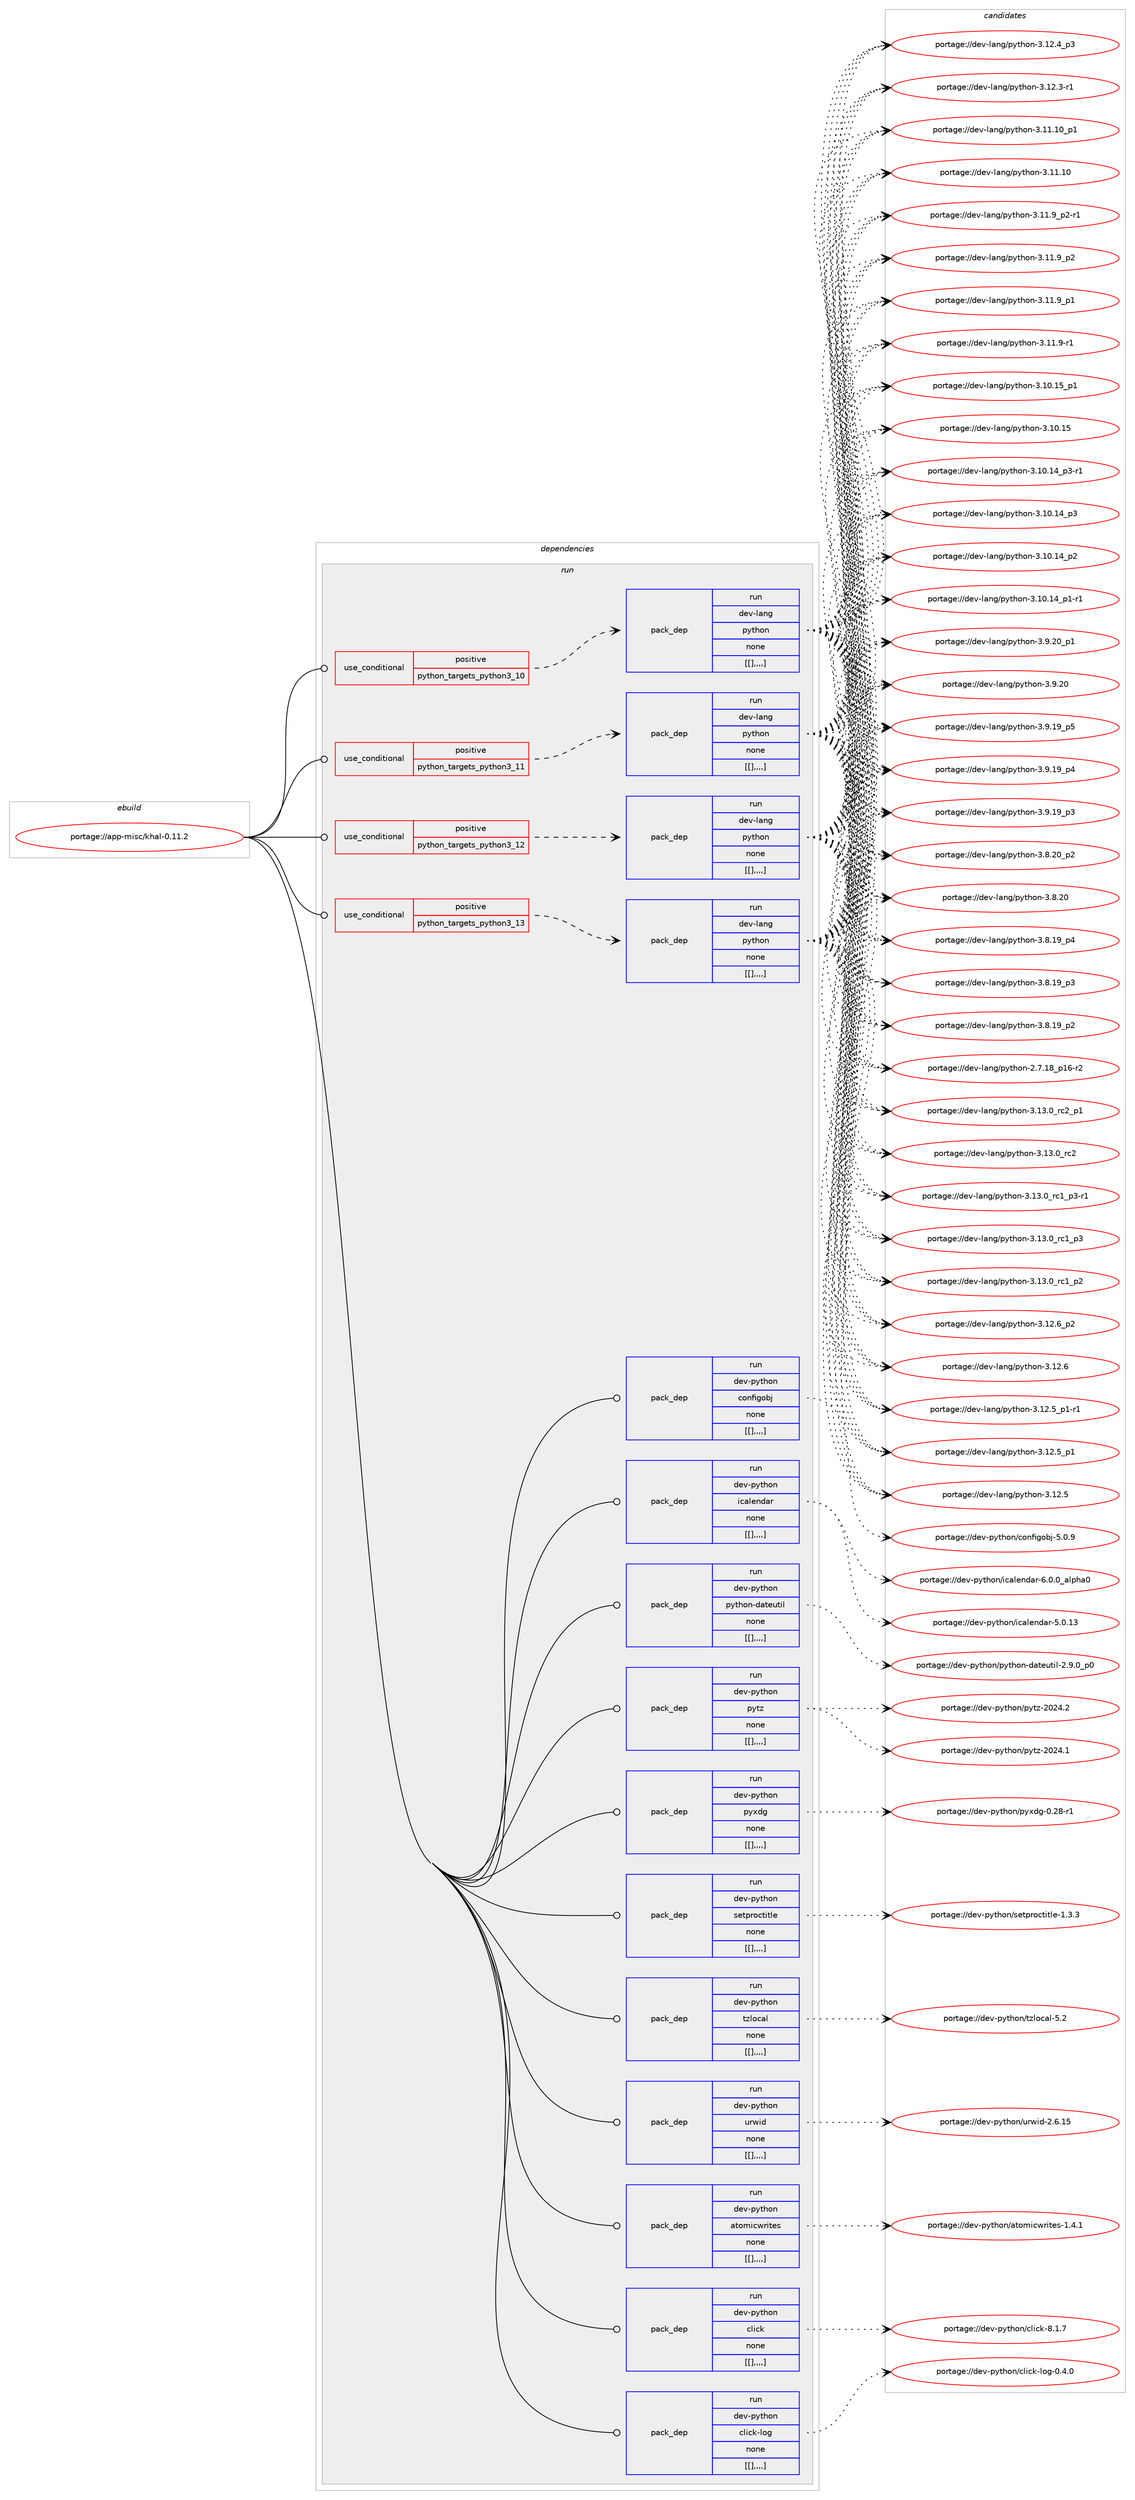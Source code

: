digraph prolog {

# *************
# Graph options
# *************

newrank=true;
concentrate=true;
compound=true;
graph [rankdir=LR,fontname=Helvetica,fontsize=10,ranksep=1.5];#, ranksep=2.5, nodesep=0.2];
edge  [arrowhead=vee];
node  [fontname=Helvetica,fontsize=10];

# **********
# The ebuild
# **********

subgraph cluster_leftcol {
color=gray;
label=<<i>ebuild</i>>;
id [label="portage://app-misc/khal-0.11.2", color=red, width=4, href="../app-misc/khal-0.11.2.svg"];
}

# ****************
# The dependencies
# ****************

subgraph cluster_midcol {
color=gray;
label=<<i>dependencies</i>>;
subgraph cluster_compile {
fillcolor="#eeeeee";
style=filled;
label=<<i>compile</i>>;
}
subgraph cluster_compileandrun {
fillcolor="#eeeeee";
style=filled;
label=<<i>compile and run</i>>;
}
subgraph cluster_run {
fillcolor="#eeeeee";
style=filled;
label=<<i>run</i>>;
subgraph cond12523 {
dependency42623 [label=<<TABLE BORDER="0" CELLBORDER="1" CELLSPACING="0" CELLPADDING="4"><TR><TD ROWSPAN="3" CELLPADDING="10">use_conditional</TD></TR><TR><TD>positive</TD></TR><TR><TD>python_targets_python3_10</TD></TR></TABLE>>, shape=none, color=red];
subgraph pack29705 {
dependency42624 [label=<<TABLE BORDER="0" CELLBORDER="1" CELLSPACING="0" CELLPADDING="4" WIDTH="220"><TR><TD ROWSPAN="6" CELLPADDING="30">pack_dep</TD></TR><TR><TD WIDTH="110">run</TD></TR><TR><TD>dev-lang</TD></TR><TR><TD>python</TD></TR><TR><TD>none</TD></TR><TR><TD>[[],,,,]</TD></TR></TABLE>>, shape=none, color=blue];
}
dependency42623:e -> dependency42624:w [weight=20,style="dashed",arrowhead="vee"];
}
id:e -> dependency42623:w [weight=20,style="solid",arrowhead="odot"];
subgraph cond12524 {
dependency42625 [label=<<TABLE BORDER="0" CELLBORDER="1" CELLSPACING="0" CELLPADDING="4"><TR><TD ROWSPAN="3" CELLPADDING="10">use_conditional</TD></TR><TR><TD>positive</TD></TR><TR><TD>python_targets_python3_11</TD></TR></TABLE>>, shape=none, color=red];
subgraph pack29706 {
dependency42626 [label=<<TABLE BORDER="0" CELLBORDER="1" CELLSPACING="0" CELLPADDING="4" WIDTH="220"><TR><TD ROWSPAN="6" CELLPADDING="30">pack_dep</TD></TR><TR><TD WIDTH="110">run</TD></TR><TR><TD>dev-lang</TD></TR><TR><TD>python</TD></TR><TR><TD>none</TD></TR><TR><TD>[[],,,,]</TD></TR></TABLE>>, shape=none, color=blue];
}
dependency42625:e -> dependency42626:w [weight=20,style="dashed",arrowhead="vee"];
}
id:e -> dependency42625:w [weight=20,style="solid",arrowhead="odot"];
subgraph cond12525 {
dependency42627 [label=<<TABLE BORDER="0" CELLBORDER="1" CELLSPACING="0" CELLPADDING="4"><TR><TD ROWSPAN="3" CELLPADDING="10">use_conditional</TD></TR><TR><TD>positive</TD></TR><TR><TD>python_targets_python3_12</TD></TR></TABLE>>, shape=none, color=red];
subgraph pack29707 {
dependency42628 [label=<<TABLE BORDER="0" CELLBORDER="1" CELLSPACING="0" CELLPADDING="4" WIDTH="220"><TR><TD ROWSPAN="6" CELLPADDING="30">pack_dep</TD></TR><TR><TD WIDTH="110">run</TD></TR><TR><TD>dev-lang</TD></TR><TR><TD>python</TD></TR><TR><TD>none</TD></TR><TR><TD>[[],,,,]</TD></TR></TABLE>>, shape=none, color=blue];
}
dependency42627:e -> dependency42628:w [weight=20,style="dashed",arrowhead="vee"];
}
id:e -> dependency42627:w [weight=20,style="solid",arrowhead="odot"];
subgraph cond12526 {
dependency42629 [label=<<TABLE BORDER="0" CELLBORDER="1" CELLSPACING="0" CELLPADDING="4"><TR><TD ROWSPAN="3" CELLPADDING="10">use_conditional</TD></TR><TR><TD>positive</TD></TR><TR><TD>python_targets_python3_13</TD></TR></TABLE>>, shape=none, color=red];
subgraph pack29708 {
dependency42630 [label=<<TABLE BORDER="0" CELLBORDER="1" CELLSPACING="0" CELLPADDING="4" WIDTH="220"><TR><TD ROWSPAN="6" CELLPADDING="30">pack_dep</TD></TR><TR><TD WIDTH="110">run</TD></TR><TR><TD>dev-lang</TD></TR><TR><TD>python</TD></TR><TR><TD>none</TD></TR><TR><TD>[[],,,,]</TD></TR></TABLE>>, shape=none, color=blue];
}
dependency42629:e -> dependency42630:w [weight=20,style="dashed",arrowhead="vee"];
}
id:e -> dependency42629:w [weight=20,style="solid",arrowhead="odot"];
subgraph pack29709 {
dependency42631 [label=<<TABLE BORDER="0" CELLBORDER="1" CELLSPACING="0" CELLPADDING="4" WIDTH="220"><TR><TD ROWSPAN="6" CELLPADDING="30">pack_dep</TD></TR><TR><TD WIDTH="110">run</TD></TR><TR><TD>dev-python</TD></TR><TR><TD>atomicwrites</TD></TR><TR><TD>none</TD></TR><TR><TD>[[],,,,]</TD></TR></TABLE>>, shape=none, color=blue];
}
id:e -> dependency42631:w [weight=20,style="solid",arrowhead="odot"];
subgraph pack29710 {
dependency42632 [label=<<TABLE BORDER="0" CELLBORDER="1" CELLSPACING="0" CELLPADDING="4" WIDTH="220"><TR><TD ROWSPAN="6" CELLPADDING="30">pack_dep</TD></TR><TR><TD WIDTH="110">run</TD></TR><TR><TD>dev-python</TD></TR><TR><TD>click</TD></TR><TR><TD>none</TD></TR><TR><TD>[[],,,,]</TD></TR></TABLE>>, shape=none, color=blue];
}
id:e -> dependency42632:w [weight=20,style="solid",arrowhead="odot"];
subgraph pack29711 {
dependency42633 [label=<<TABLE BORDER="0" CELLBORDER="1" CELLSPACING="0" CELLPADDING="4" WIDTH="220"><TR><TD ROWSPAN="6" CELLPADDING="30">pack_dep</TD></TR><TR><TD WIDTH="110">run</TD></TR><TR><TD>dev-python</TD></TR><TR><TD>click-log</TD></TR><TR><TD>none</TD></TR><TR><TD>[[],,,,]</TD></TR></TABLE>>, shape=none, color=blue];
}
id:e -> dependency42633:w [weight=20,style="solid",arrowhead="odot"];
subgraph pack29712 {
dependency42634 [label=<<TABLE BORDER="0" CELLBORDER="1" CELLSPACING="0" CELLPADDING="4" WIDTH="220"><TR><TD ROWSPAN="6" CELLPADDING="30">pack_dep</TD></TR><TR><TD WIDTH="110">run</TD></TR><TR><TD>dev-python</TD></TR><TR><TD>configobj</TD></TR><TR><TD>none</TD></TR><TR><TD>[[],,,,]</TD></TR></TABLE>>, shape=none, color=blue];
}
id:e -> dependency42634:w [weight=20,style="solid",arrowhead="odot"];
subgraph pack29713 {
dependency42635 [label=<<TABLE BORDER="0" CELLBORDER="1" CELLSPACING="0" CELLPADDING="4" WIDTH="220"><TR><TD ROWSPAN="6" CELLPADDING="30">pack_dep</TD></TR><TR><TD WIDTH="110">run</TD></TR><TR><TD>dev-python</TD></TR><TR><TD>icalendar</TD></TR><TR><TD>none</TD></TR><TR><TD>[[],,,,]</TD></TR></TABLE>>, shape=none, color=blue];
}
id:e -> dependency42635:w [weight=20,style="solid",arrowhead="odot"];
subgraph pack29714 {
dependency42636 [label=<<TABLE BORDER="0" CELLBORDER="1" CELLSPACING="0" CELLPADDING="4" WIDTH="220"><TR><TD ROWSPAN="6" CELLPADDING="30">pack_dep</TD></TR><TR><TD WIDTH="110">run</TD></TR><TR><TD>dev-python</TD></TR><TR><TD>python-dateutil</TD></TR><TR><TD>none</TD></TR><TR><TD>[[],,,,]</TD></TR></TABLE>>, shape=none, color=blue];
}
id:e -> dependency42636:w [weight=20,style="solid",arrowhead="odot"];
subgraph pack29715 {
dependency42637 [label=<<TABLE BORDER="0" CELLBORDER="1" CELLSPACING="0" CELLPADDING="4" WIDTH="220"><TR><TD ROWSPAN="6" CELLPADDING="30">pack_dep</TD></TR><TR><TD WIDTH="110">run</TD></TR><TR><TD>dev-python</TD></TR><TR><TD>pytz</TD></TR><TR><TD>none</TD></TR><TR><TD>[[],,,,]</TD></TR></TABLE>>, shape=none, color=blue];
}
id:e -> dependency42637:w [weight=20,style="solid",arrowhead="odot"];
subgraph pack29716 {
dependency42638 [label=<<TABLE BORDER="0" CELLBORDER="1" CELLSPACING="0" CELLPADDING="4" WIDTH="220"><TR><TD ROWSPAN="6" CELLPADDING="30">pack_dep</TD></TR><TR><TD WIDTH="110">run</TD></TR><TR><TD>dev-python</TD></TR><TR><TD>pyxdg</TD></TR><TR><TD>none</TD></TR><TR><TD>[[],,,,]</TD></TR></TABLE>>, shape=none, color=blue];
}
id:e -> dependency42638:w [weight=20,style="solid",arrowhead="odot"];
subgraph pack29717 {
dependency42639 [label=<<TABLE BORDER="0" CELLBORDER="1" CELLSPACING="0" CELLPADDING="4" WIDTH="220"><TR><TD ROWSPAN="6" CELLPADDING="30">pack_dep</TD></TR><TR><TD WIDTH="110">run</TD></TR><TR><TD>dev-python</TD></TR><TR><TD>setproctitle</TD></TR><TR><TD>none</TD></TR><TR><TD>[[],,,,]</TD></TR></TABLE>>, shape=none, color=blue];
}
id:e -> dependency42639:w [weight=20,style="solid",arrowhead="odot"];
subgraph pack29718 {
dependency42640 [label=<<TABLE BORDER="0" CELLBORDER="1" CELLSPACING="0" CELLPADDING="4" WIDTH="220"><TR><TD ROWSPAN="6" CELLPADDING="30">pack_dep</TD></TR><TR><TD WIDTH="110">run</TD></TR><TR><TD>dev-python</TD></TR><TR><TD>tzlocal</TD></TR><TR><TD>none</TD></TR><TR><TD>[[],,,,]</TD></TR></TABLE>>, shape=none, color=blue];
}
id:e -> dependency42640:w [weight=20,style="solid",arrowhead="odot"];
subgraph pack29719 {
dependency42641 [label=<<TABLE BORDER="0" CELLBORDER="1" CELLSPACING="0" CELLPADDING="4" WIDTH="220"><TR><TD ROWSPAN="6" CELLPADDING="30">pack_dep</TD></TR><TR><TD WIDTH="110">run</TD></TR><TR><TD>dev-python</TD></TR><TR><TD>urwid</TD></TR><TR><TD>none</TD></TR><TR><TD>[[],,,,]</TD></TR></TABLE>>, shape=none, color=blue];
}
id:e -> dependency42641:w [weight=20,style="solid",arrowhead="odot"];
}
}

# **************
# The candidates
# **************

subgraph cluster_choices {
rank=same;
color=gray;
label=<<i>candidates</i>>;

subgraph choice29705 {
color=black;
nodesep=1;
choice100101118451089711010347112121116104111110455146495146489511499509511249 [label="portage://dev-lang/python-3.13.0_rc2_p1", color=red, width=4,href="../dev-lang/python-3.13.0_rc2_p1.svg"];
choice10010111845108971101034711212111610411111045514649514648951149950 [label="portage://dev-lang/python-3.13.0_rc2", color=red, width=4,href="../dev-lang/python-3.13.0_rc2.svg"];
choice1001011184510897110103471121211161041111104551464951464895114994995112514511449 [label="portage://dev-lang/python-3.13.0_rc1_p3-r1", color=red, width=4,href="../dev-lang/python-3.13.0_rc1_p3-r1.svg"];
choice100101118451089711010347112121116104111110455146495146489511499499511251 [label="portage://dev-lang/python-3.13.0_rc1_p3", color=red, width=4,href="../dev-lang/python-3.13.0_rc1_p3.svg"];
choice100101118451089711010347112121116104111110455146495146489511499499511250 [label="portage://dev-lang/python-3.13.0_rc1_p2", color=red, width=4,href="../dev-lang/python-3.13.0_rc1_p2.svg"];
choice100101118451089711010347112121116104111110455146495046549511250 [label="portage://dev-lang/python-3.12.6_p2", color=red, width=4,href="../dev-lang/python-3.12.6_p2.svg"];
choice10010111845108971101034711212111610411111045514649504654 [label="portage://dev-lang/python-3.12.6", color=red, width=4,href="../dev-lang/python-3.12.6.svg"];
choice1001011184510897110103471121211161041111104551464950465395112494511449 [label="portage://dev-lang/python-3.12.5_p1-r1", color=red, width=4,href="../dev-lang/python-3.12.5_p1-r1.svg"];
choice100101118451089711010347112121116104111110455146495046539511249 [label="portage://dev-lang/python-3.12.5_p1", color=red, width=4,href="../dev-lang/python-3.12.5_p1.svg"];
choice10010111845108971101034711212111610411111045514649504653 [label="portage://dev-lang/python-3.12.5", color=red, width=4,href="../dev-lang/python-3.12.5.svg"];
choice100101118451089711010347112121116104111110455146495046529511251 [label="portage://dev-lang/python-3.12.4_p3", color=red, width=4,href="../dev-lang/python-3.12.4_p3.svg"];
choice100101118451089711010347112121116104111110455146495046514511449 [label="portage://dev-lang/python-3.12.3-r1", color=red, width=4,href="../dev-lang/python-3.12.3-r1.svg"];
choice10010111845108971101034711212111610411111045514649494649489511249 [label="portage://dev-lang/python-3.11.10_p1", color=red, width=4,href="../dev-lang/python-3.11.10_p1.svg"];
choice1001011184510897110103471121211161041111104551464949464948 [label="portage://dev-lang/python-3.11.10", color=red, width=4,href="../dev-lang/python-3.11.10.svg"];
choice1001011184510897110103471121211161041111104551464949465795112504511449 [label="portage://dev-lang/python-3.11.9_p2-r1", color=red, width=4,href="../dev-lang/python-3.11.9_p2-r1.svg"];
choice100101118451089711010347112121116104111110455146494946579511250 [label="portage://dev-lang/python-3.11.9_p2", color=red, width=4,href="../dev-lang/python-3.11.9_p2.svg"];
choice100101118451089711010347112121116104111110455146494946579511249 [label="portage://dev-lang/python-3.11.9_p1", color=red, width=4,href="../dev-lang/python-3.11.9_p1.svg"];
choice100101118451089711010347112121116104111110455146494946574511449 [label="portage://dev-lang/python-3.11.9-r1", color=red, width=4,href="../dev-lang/python-3.11.9-r1.svg"];
choice10010111845108971101034711212111610411111045514649484649539511249 [label="portage://dev-lang/python-3.10.15_p1", color=red, width=4,href="../dev-lang/python-3.10.15_p1.svg"];
choice1001011184510897110103471121211161041111104551464948464953 [label="portage://dev-lang/python-3.10.15", color=red, width=4,href="../dev-lang/python-3.10.15.svg"];
choice100101118451089711010347112121116104111110455146494846495295112514511449 [label="portage://dev-lang/python-3.10.14_p3-r1", color=red, width=4,href="../dev-lang/python-3.10.14_p3-r1.svg"];
choice10010111845108971101034711212111610411111045514649484649529511251 [label="portage://dev-lang/python-3.10.14_p3", color=red, width=4,href="../dev-lang/python-3.10.14_p3.svg"];
choice10010111845108971101034711212111610411111045514649484649529511250 [label="portage://dev-lang/python-3.10.14_p2", color=red, width=4,href="../dev-lang/python-3.10.14_p2.svg"];
choice100101118451089711010347112121116104111110455146494846495295112494511449 [label="portage://dev-lang/python-3.10.14_p1-r1", color=red, width=4,href="../dev-lang/python-3.10.14_p1-r1.svg"];
choice100101118451089711010347112121116104111110455146574650489511249 [label="portage://dev-lang/python-3.9.20_p1", color=red, width=4,href="../dev-lang/python-3.9.20_p1.svg"];
choice10010111845108971101034711212111610411111045514657465048 [label="portage://dev-lang/python-3.9.20", color=red, width=4,href="../dev-lang/python-3.9.20.svg"];
choice100101118451089711010347112121116104111110455146574649579511253 [label="portage://dev-lang/python-3.9.19_p5", color=red, width=4,href="../dev-lang/python-3.9.19_p5.svg"];
choice100101118451089711010347112121116104111110455146574649579511252 [label="portage://dev-lang/python-3.9.19_p4", color=red, width=4,href="../dev-lang/python-3.9.19_p4.svg"];
choice100101118451089711010347112121116104111110455146574649579511251 [label="portage://dev-lang/python-3.9.19_p3", color=red, width=4,href="../dev-lang/python-3.9.19_p3.svg"];
choice100101118451089711010347112121116104111110455146564650489511250 [label="portage://dev-lang/python-3.8.20_p2", color=red, width=4,href="../dev-lang/python-3.8.20_p2.svg"];
choice10010111845108971101034711212111610411111045514656465048 [label="portage://dev-lang/python-3.8.20", color=red, width=4,href="../dev-lang/python-3.8.20.svg"];
choice100101118451089711010347112121116104111110455146564649579511252 [label="portage://dev-lang/python-3.8.19_p4", color=red, width=4,href="../dev-lang/python-3.8.19_p4.svg"];
choice100101118451089711010347112121116104111110455146564649579511251 [label="portage://dev-lang/python-3.8.19_p3", color=red, width=4,href="../dev-lang/python-3.8.19_p3.svg"];
choice100101118451089711010347112121116104111110455146564649579511250 [label="portage://dev-lang/python-3.8.19_p2", color=red, width=4,href="../dev-lang/python-3.8.19_p2.svg"];
choice100101118451089711010347112121116104111110455046554649569511249544511450 [label="portage://dev-lang/python-2.7.18_p16-r2", color=red, width=4,href="../dev-lang/python-2.7.18_p16-r2.svg"];
dependency42624:e -> choice100101118451089711010347112121116104111110455146495146489511499509511249:w [style=dotted,weight="100"];
dependency42624:e -> choice10010111845108971101034711212111610411111045514649514648951149950:w [style=dotted,weight="100"];
dependency42624:e -> choice1001011184510897110103471121211161041111104551464951464895114994995112514511449:w [style=dotted,weight="100"];
dependency42624:e -> choice100101118451089711010347112121116104111110455146495146489511499499511251:w [style=dotted,weight="100"];
dependency42624:e -> choice100101118451089711010347112121116104111110455146495146489511499499511250:w [style=dotted,weight="100"];
dependency42624:e -> choice100101118451089711010347112121116104111110455146495046549511250:w [style=dotted,weight="100"];
dependency42624:e -> choice10010111845108971101034711212111610411111045514649504654:w [style=dotted,weight="100"];
dependency42624:e -> choice1001011184510897110103471121211161041111104551464950465395112494511449:w [style=dotted,weight="100"];
dependency42624:e -> choice100101118451089711010347112121116104111110455146495046539511249:w [style=dotted,weight="100"];
dependency42624:e -> choice10010111845108971101034711212111610411111045514649504653:w [style=dotted,weight="100"];
dependency42624:e -> choice100101118451089711010347112121116104111110455146495046529511251:w [style=dotted,weight="100"];
dependency42624:e -> choice100101118451089711010347112121116104111110455146495046514511449:w [style=dotted,weight="100"];
dependency42624:e -> choice10010111845108971101034711212111610411111045514649494649489511249:w [style=dotted,weight="100"];
dependency42624:e -> choice1001011184510897110103471121211161041111104551464949464948:w [style=dotted,weight="100"];
dependency42624:e -> choice1001011184510897110103471121211161041111104551464949465795112504511449:w [style=dotted,weight="100"];
dependency42624:e -> choice100101118451089711010347112121116104111110455146494946579511250:w [style=dotted,weight="100"];
dependency42624:e -> choice100101118451089711010347112121116104111110455146494946579511249:w [style=dotted,weight="100"];
dependency42624:e -> choice100101118451089711010347112121116104111110455146494946574511449:w [style=dotted,weight="100"];
dependency42624:e -> choice10010111845108971101034711212111610411111045514649484649539511249:w [style=dotted,weight="100"];
dependency42624:e -> choice1001011184510897110103471121211161041111104551464948464953:w [style=dotted,weight="100"];
dependency42624:e -> choice100101118451089711010347112121116104111110455146494846495295112514511449:w [style=dotted,weight="100"];
dependency42624:e -> choice10010111845108971101034711212111610411111045514649484649529511251:w [style=dotted,weight="100"];
dependency42624:e -> choice10010111845108971101034711212111610411111045514649484649529511250:w [style=dotted,weight="100"];
dependency42624:e -> choice100101118451089711010347112121116104111110455146494846495295112494511449:w [style=dotted,weight="100"];
dependency42624:e -> choice100101118451089711010347112121116104111110455146574650489511249:w [style=dotted,weight="100"];
dependency42624:e -> choice10010111845108971101034711212111610411111045514657465048:w [style=dotted,weight="100"];
dependency42624:e -> choice100101118451089711010347112121116104111110455146574649579511253:w [style=dotted,weight="100"];
dependency42624:e -> choice100101118451089711010347112121116104111110455146574649579511252:w [style=dotted,weight="100"];
dependency42624:e -> choice100101118451089711010347112121116104111110455146574649579511251:w [style=dotted,weight="100"];
dependency42624:e -> choice100101118451089711010347112121116104111110455146564650489511250:w [style=dotted,weight="100"];
dependency42624:e -> choice10010111845108971101034711212111610411111045514656465048:w [style=dotted,weight="100"];
dependency42624:e -> choice100101118451089711010347112121116104111110455146564649579511252:w [style=dotted,weight="100"];
dependency42624:e -> choice100101118451089711010347112121116104111110455146564649579511251:w [style=dotted,weight="100"];
dependency42624:e -> choice100101118451089711010347112121116104111110455146564649579511250:w [style=dotted,weight="100"];
dependency42624:e -> choice100101118451089711010347112121116104111110455046554649569511249544511450:w [style=dotted,weight="100"];
}
subgraph choice29706 {
color=black;
nodesep=1;
choice100101118451089711010347112121116104111110455146495146489511499509511249 [label="portage://dev-lang/python-3.13.0_rc2_p1", color=red, width=4,href="../dev-lang/python-3.13.0_rc2_p1.svg"];
choice10010111845108971101034711212111610411111045514649514648951149950 [label="portage://dev-lang/python-3.13.0_rc2", color=red, width=4,href="../dev-lang/python-3.13.0_rc2.svg"];
choice1001011184510897110103471121211161041111104551464951464895114994995112514511449 [label="portage://dev-lang/python-3.13.0_rc1_p3-r1", color=red, width=4,href="../dev-lang/python-3.13.0_rc1_p3-r1.svg"];
choice100101118451089711010347112121116104111110455146495146489511499499511251 [label="portage://dev-lang/python-3.13.0_rc1_p3", color=red, width=4,href="../dev-lang/python-3.13.0_rc1_p3.svg"];
choice100101118451089711010347112121116104111110455146495146489511499499511250 [label="portage://dev-lang/python-3.13.0_rc1_p2", color=red, width=4,href="../dev-lang/python-3.13.0_rc1_p2.svg"];
choice100101118451089711010347112121116104111110455146495046549511250 [label="portage://dev-lang/python-3.12.6_p2", color=red, width=4,href="../dev-lang/python-3.12.6_p2.svg"];
choice10010111845108971101034711212111610411111045514649504654 [label="portage://dev-lang/python-3.12.6", color=red, width=4,href="../dev-lang/python-3.12.6.svg"];
choice1001011184510897110103471121211161041111104551464950465395112494511449 [label="portage://dev-lang/python-3.12.5_p1-r1", color=red, width=4,href="../dev-lang/python-3.12.5_p1-r1.svg"];
choice100101118451089711010347112121116104111110455146495046539511249 [label="portage://dev-lang/python-3.12.5_p1", color=red, width=4,href="../dev-lang/python-3.12.5_p1.svg"];
choice10010111845108971101034711212111610411111045514649504653 [label="portage://dev-lang/python-3.12.5", color=red, width=4,href="../dev-lang/python-3.12.5.svg"];
choice100101118451089711010347112121116104111110455146495046529511251 [label="portage://dev-lang/python-3.12.4_p3", color=red, width=4,href="../dev-lang/python-3.12.4_p3.svg"];
choice100101118451089711010347112121116104111110455146495046514511449 [label="portage://dev-lang/python-3.12.3-r1", color=red, width=4,href="../dev-lang/python-3.12.3-r1.svg"];
choice10010111845108971101034711212111610411111045514649494649489511249 [label="portage://dev-lang/python-3.11.10_p1", color=red, width=4,href="../dev-lang/python-3.11.10_p1.svg"];
choice1001011184510897110103471121211161041111104551464949464948 [label="portage://dev-lang/python-3.11.10", color=red, width=4,href="../dev-lang/python-3.11.10.svg"];
choice1001011184510897110103471121211161041111104551464949465795112504511449 [label="portage://dev-lang/python-3.11.9_p2-r1", color=red, width=4,href="../dev-lang/python-3.11.9_p2-r1.svg"];
choice100101118451089711010347112121116104111110455146494946579511250 [label="portage://dev-lang/python-3.11.9_p2", color=red, width=4,href="../dev-lang/python-3.11.9_p2.svg"];
choice100101118451089711010347112121116104111110455146494946579511249 [label="portage://dev-lang/python-3.11.9_p1", color=red, width=4,href="../dev-lang/python-3.11.9_p1.svg"];
choice100101118451089711010347112121116104111110455146494946574511449 [label="portage://dev-lang/python-3.11.9-r1", color=red, width=4,href="../dev-lang/python-3.11.9-r1.svg"];
choice10010111845108971101034711212111610411111045514649484649539511249 [label="portage://dev-lang/python-3.10.15_p1", color=red, width=4,href="../dev-lang/python-3.10.15_p1.svg"];
choice1001011184510897110103471121211161041111104551464948464953 [label="portage://dev-lang/python-3.10.15", color=red, width=4,href="../dev-lang/python-3.10.15.svg"];
choice100101118451089711010347112121116104111110455146494846495295112514511449 [label="portage://dev-lang/python-3.10.14_p3-r1", color=red, width=4,href="../dev-lang/python-3.10.14_p3-r1.svg"];
choice10010111845108971101034711212111610411111045514649484649529511251 [label="portage://dev-lang/python-3.10.14_p3", color=red, width=4,href="../dev-lang/python-3.10.14_p3.svg"];
choice10010111845108971101034711212111610411111045514649484649529511250 [label="portage://dev-lang/python-3.10.14_p2", color=red, width=4,href="../dev-lang/python-3.10.14_p2.svg"];
choice100101118451089711010347112121116104111110455146494846495295112494511449 [label="portage://dev-lang/python-3.10.14_p1-r1", color=red, width=4,href="../dev-lang/python-3.10.14_p1-r1.svg"];
choice100101118451089711010347112121116104111110455146574650489511249 [label="portage://dev-lang/python-3.9.20_p1", color=red, width=4,href="../dev-lang/python-3.9.20_p1.svg"];
choice10010111845108971101034711212111610411111045514657465048 [label="portage://dev-lang/python-3.9.20", color=red, width=4,href="../dev-lang/python-3.9.20.svg"];
choice100101118451089711010347112121116104111110455146574649579511253 [label="portage://dev-lang/python-3.9.19_p5", color=red, width=4,href="../dev-lang/python-3.9.19_p5.svg"];
choice100101118451089711010347112121116104111110455146574649579511252 [label="portage://dev-lang/python-3.9.19_p4", color=red, width=4,href="../dev-lang/python-3.9.19_p4.svg"];
choice100101118451089711010347112121116104111110455146574649579511251 [label="portage://dev-lang/python-3.9.19_p3", color=red, width=4,href="../dev-lang/python-3.9.19_p3.svg"];
choice100101118451089711010347112121116104111110455146564650489511250 [label="portage://dev-lang/python-3.8.20_p2", color=red, width=4,href="../dev-lang/python-3.8.20_p2.svg"];
choice10010111845108971101034711212111610411111045514656465048 [label="portage://dev-lang/python-3.8.20", color=red, width=4,href="../dev-lang/python-3.8.20.svg"];
choice100101118451089711010347112121116104111110455146564649579511252 [label="portage://dev-lang/python-3.8.19_p4", color=red, width=4,href="../dev-lang/python-3.8.19_p4.svg"];
choice100101118451089711010347112121116104111110455146564649579511251 [label="portage://dev-lang/python-3.8.19_p3", color=red, width=4,href="../dev-lang/python-3.8.19_p3.svg"];
choice100101118451089711010347112121116104111110455146564649579511250 [label="portage://dev-lang/python-3.8.19_p2", color=red, width=4,href="../dev-lang/python-3.8.19_p2.svg"];
choice100101118451089711010347112121116104111110455046554649569511249544511450 [label="portage://dev-lang/python-2.7.18_p16-r2", color=red, width=4,href="../dev-lang/python-2.7.18_p16-r2.svg"];
dependency42626:e -> choice100101118451089711010347112121116104111110455146495146489511499509511249:w [style=dotted,weight="100"];
dependency42626:e -> choice10010111845108971101034711212111610411111045514649514648951149950:w [style=dotted,weight="100"];
dependency42626:e -> choice1001011184510897110103471121211161041111104551464951464895114994995112514511449:w [style=dotted,weight="100"];
dependency42626:e -> choice100101118451089711010347112121116104111110455146495146489511499499511251:w [style=dotted,weight="100"];
dependency42626:e -> choice100101118451089711010347112121116104111110455146495146489511499499511250:w [style=dotted,weight="100"];
dependency42626:e -> choice100101118451089711010347112121116104111110455146495046549511250:w [style=dotted,weight="100"];
dependency42626:e -> choice10010111845108971101034711212111610411111045514649504654:w [style=dotted,weight="100"];
dependency42626:e -> choice1001011184510897110103471121211161041111104551464950465395112494511449:w [style=dotted,weight="100"];
dependency42626:e -> choice100101118451089711010347112121116104111110455146495046539511249:w [style=dotted,weight="100"];
dependency42626:e -> choice10010111845108971101034711212111610411111045514649504653:w [style=dotted,weight="100"];
dependency42626:e -> choice100101118451089711010347112121116104111110455146495046529511251:w [style=dotted,weight="100"];
dependency42626:e -> choice100101118451089711010347112121116104111110455146495046514511449:w [style=dotted,weight="100"];
dependency42626:e -> choice10010111845108971101034711212111610411111045514649494649489511249:w [style=dotted,weight="100"];
dependency42626:e -> choice1001011184510897110103471121211161041111104551464949464948:w [style=dotted,weight="100"];
dependency42626:e -> choice1001011184510897110103471121211161041111104551464949465795112504511449:w [style=dotted,weight="100"];
dependency42626:e -> choice100101118451089711010347112121116104111110455146494946579511250:w [style=dotted,weight="100"];
dependency42626:e -> choice100101118451089711010347112121116104111110455146494946579511249:w [style=dotted,weight="100"];
dependency42626:e -> choice100101118451089711010347112121116104111110455146494946574511449:w [style=dotted,weight="100"];
dependency42626:e -> choice10010111845108971101034711212111610411111045514649484649539511249:w [style=dotted,weight="100"];
dependency42626:e -> choice1001011184510897110103471121211161041111104551464948464953:w [style=dotted,weight="100"];
dependency42626:e -> choice100101118451089711010347112121116104111110455146494846495295112514511449:w [style=dotted,weight="100"];
dependency42626:e -> choice10010111845108971101034711212111610411111045514649484649529511251:w [style=dotted,weight="100"];
dependency42626:e -> choice10010111845108971101034711212111610411111045514649484649529511250:w [style=dotted,weight="100"];
dependency42626:e -> choice100101118451089711010347112121116104111110455146494846495295112494511449:w [style=dotted,weight="100"];
dependency42626:e -> choice100101118451089711010347112121116104111110455146574650489511249:w [style=dotted,weight="100"];
dependency42626:e -> choice10010111845108971101034711212111610411111045514657465048:w [style=dotted,weight="100"];
dependency42626:e -> choice100101118451089711010347112121116104111110455146574649579511253:w [style=dotted,weight="100"];
dependency42626:e -> choice100101118451089711010347112121116104111110455146574649579511252:w [style=dotted,weight="100"];
dependency42626:e -> choice100101118451089711010347112121116104111110455146574649579511251:w [style=dotted,weight="100"];
dependency42626:e -> choice100101118451089711010347112121116104111110455146564650489511250:w [style=dotted,weight="100"];
dependency42626:e -> choice10010111845108971101034711212111610411111045514656465048:w [style=dotted,weight="100"];
dependency42626:e -> choice100101118451089711010347112121116104111110455146564649579511252:w [style=dotted,weight="100"];
dependency42626:e -> choice100101118451089711010347112121116104111110455146564649579511251:w [style=dotted,weight="100"];
dependency42626:e -> choice100101118451089711010347112121116104111110455146564649579511250:w [style=dotted,weight="100"];
dependency42626:e -> choice100101118451089711010347112121116104111110455046554649569511249544511450:w [style=dotted,weight="100"];
}
subgraph choice29707 {
color=black;
nodesep=1;
choice100101118451089711010347112121116104111110455146495146489511499509511249 [label="portage://dev-lang/python-3.13.0_rc2_p1", color=red, width=4,href="../dev-lang/python-3.13.0_rc2_p1.svg"];
choice10010111845108971101034711212111610411111045514649514648951149950 [label="portage://dev-lang/python-3.13.0_rc2", color=red, width=4,href="../dev-lang/python-3.13.0_rc2.svg"];
choice1001011184510897110103471121211161041111104551464951464895114994995112514511449 [label="portage://dev-lang/python-3.13.0_rc1_p3-r1", color=red, width=4,href="../dev-lang/python-3.13.0_rc1_p3-r1.svg"];
choice100101118451089711010347112121116104111110455146495146489511499499511251 [label="portage://dev-lang/python-3.13.0_rc1_p3", color=red, width=4,href="../dev-lang/python-3.13.0_rc1_p3.svg"];
choice100101118451089711010347112121116104111110455146495146489511499499511250 [label="portage://dev-lang/python-3.13.0_rc1_p2", color=red, width=4,href="../dev-lang/python-3.13.0_rc1_p2.svg"];
choice100101118451089711010347112121116104111110455146495046549511250 [label="portage://dev-lang/python-3.12.6_p2", color=red, width=4,href="../dev-lang/python-3.12.6_p2.svg"];
choice10010111845108971101034711212111610411111045514649504654 [label="portage://dev-lang/python-3.12.6", color=red, width=4,href="../dev-lang/python-3.12.6.svg"];
choice1001011184510897110103471121211161041111104551464950465395112494511449 [label="portage://dev-lang/python-3.12.5_p1-r1", color=red, width=4,href="../dev-lang/python-3.12.5_p1-r1.svg"];
choice100101118451089711010347112121116104111110455146495046539511249 [label="portage://dev-lang/python-3.12.5_p1", color=red, width=4,href="../dev-lang/python-3.12.5_p1.svg"];
choice10010111845108971101034711212111610411111045514649504653 [label="portage://dev-lang/python-3.12.5", color=red, width=4,href="../dev-lang/python-3.12.5.svg"];
choice100101118451089711010347112121116104111110455146495046529511251 [label="portage://dev-lang/python-3.12.4_p3", color=red, width=4,href="../dev-lang/python-3.12.4_p3.svg"];
choice100101118451089711010347112121116104111110455146495046514511449 [label="portage://dev-lang/python-3.12.3-r1", color=red, width=4,href="../dev-lang/python-3.12.3-r1.svg"];
choice10010111845108971101034711212111610411111045514649494649489511249 [label="portage://dev-lang/python-3.11.10_p1", color=red, width=4,href="../dev-lang/python-3.11.10_p1.svg"];
choice1001011184510897110103471121211161041111104551464949464948 [label="portage://dev-lang/python-3.11.10", color=red, width=4,href="../dev-lang/python-3.11.10.svg"];
choice1001011184510897110103471121211161041111104551464949465795112504511449 [label="portage://dev-lang/python-3.11.9_p2-r1", color=red, width=4,href="../dev-lang/python-3.11.9_p2-r1.svg"];
choice100101118451089711010347112121116104111110455146494946579511250 [label="portage://dev-lang/python-3.11.9_p2", color=red, width=4,href="../dev-lang/python-3.11.9_p2.svg"];
choice100101118451089711010347112121116104111110455146494946579511249 [label="portage://dev-lang/python-3.11.9_p1", color=red, width=4,href="../dev-lang/python-3.11.9_p1.svg"];
choice100101118451089711010347112121116104111110455146494946574511449 [label="portage://dev-lang/python-3.11.9-r1", color=red, width=4,href="../dev-lang/python-3.11.9-r1.svg"];
choice10010111845108971101034711212111610411111045514649484649539511249 [label="portage://dev-lang/python-3.10.15_p1", color=red, width=4,href="../dev-lang/python-3.10.15_p1.svg"];
choice1001011184510897110103471121211161041111104551464948464953 [label="portage://dev-lang/python-3.10.15", color=red, width=4,href="../dev-lang/python-3.10.15.svg"];
choice100101118451089711010347112121116104111110455146494846495295112514511449 [label="portage://dev-lang/python-3.10.14_p3-r1", color=red, width=4,href="../dev-lang/python-3.10.14_p3-r1.svg"];
choice10010111845108971101034711212111610411111045514649484649529511251 [label="portage://dev-lang/python-3.10.14_p3", color=red, width=4,href="../dev-lang/python-3.10.14_p3.svg"];
choice10010111845108971101034711212111610411111045514649484649529511250 [label="portage://dev-lang/python-3.10.14_p2", color=red, width=4,href="../dev-lang/python-3.10.14_p2.svg"];
choice100101118451089711010347112121116104111110455146494846495295112494511449 [label="portage://dev-lang/python-3.10.14_p1-r1", color=red, width=4,href="../dev-lang/python-3.10.14_p1-r1.svg"];
choice100101118451089711010347112121116104111110455146574650489511249 [label="portage://dev-lang/python-3.9.20_p1", color=red, width=4,href="../dev-lang/python-3.9.20_p1.svg"];
choice10010111845108971101034711212111610411111045514657465048 [label="portage://dev-lang/python-3.9.20", color=red, width=4,href="../dev-lang/python-3.9.20.svg"];
choice100101118451089711010347112121116104111110455146574649579511253 [label="portage://dev-lang/python-3.9.19_p5", color=red, width=4,href="../dev-lang/python-3.9.19_p5.svg"];
choice100101118451089711010347112121116104111110455146574649579511252 [label="portage://dev-lang/python-3.9.19_p4", color=red, width=4,href="../dev-lang/python-3.9.19_p4.svg"];
choice100101118451089711010347112121116104111110455146574649579511251 [label="portage://dev-lang/python-3.9.19_p3", color=red, width=4,href="../dev-lang/python-3.9.19_p3.svg"];
choice100101118451089711010347112121116104111110455146564650489511250 [label="portage://dev-lang/python-3.8.20_p2", color=red, width=4,href="../dev-lang/python-3.8.20_p2.svg"];
choice10010111845108971101034711212111610411111045514656465048 [label="portage://dev-lang/python-3.8.20", color=red, width=4,href="../dev-lang/python-3.8.20.svg"];
choice100101118451089711010347112121116104111110455146564649579511252 [label="portage://dev-lang/python-3.8.19_p4", color=red, width=4,href="../dev-lang/python-3.8.19_p4.svg"];
choice100101118451089711010347112121116104111110455146564649579511251 [label="portage://dev-lang/python-3.8.19_p3", color=red, width=4,href="../dev-lang/python-3.8.19_p3.svg"];
choice100101118451089711010347112121116104111110455146564649579511250 [label="portage://dev-lang/python-3.8.19_p2", color=red, width=4,href="../dev-lang/python-3.8.19_p2.svg"];
choice100101118451089711010347112121116104111110455046554649569511249544511450 [label="portage://dev-lang/python-2.7.18_p16-r2", color=red, width=4,href="../dev-lang/python-2.7.18_p16-r2.svg"];
dependency42628:e -> choice100101118451089711010347112121116104111110455146495146489511499509511249:w [style=dotted,weight="100"];
dependency42628:e -> choice10010111845108971101034711212111610411111045514649514648951149950:w [style=dotted,weight="100"];
dependency42628:e -> choice1001011184510897110103471121211161041111104551464951464895114994995112514511449:w [style=dotted,weight="100"];
dependency42628:e -> choice100101118451089711010347112121116104111110455146495146489511499499511251:w [style=dotted,weight="100"];
dependency42628:e -> choice100101118451089711010347112121116104111110455146495146489511499499511250:w [style=dotted,weight="100"];
dependency42628:e -> choice100101118451089711010347112121116104111110455146495046549511250:w [style=dotted,weight="100"];
dependency42628:e -> choice10010111845108971101034711212111610411111045514649504654:w [style=dotted,weight="100"];
dependency42628:e -> choice1001011184510897110103471121211161041111104551464950465395112494511449:w [style=dotted,weight="100"];
dependency42628:e -> choice100101118451089711010347112121116104111110455146495046539511249:w [style=dotted,weight="100"];
dependency42628:e -> choice10010111845108971101034711212111610411111045514649504653:w [style=dotted,weight="100"];
dependency42628:e -> choice100101118451089711010347112121116104111110455146495046529511251:w [style=dotted,weight="100"];
dependency42628:e -> choice100101118451089711010347112121116104111110455146495046514511449:w [style=dotted,weight="100"];
dependency42628:e -> choice10010111845108971101034711212111610411111045514649494649489511249:w [style=dotted,weight="100"];
dependency42628:e -> choice1001011184510897110103471121211161041111104551464949464948:w [style=dotted,weight="100"];
dependency42628:e -> choice1001011184510897110103471121211161041111104551464949465795112504511449:w [style=dotted,weight="100"];
dependency42628:e -> choice100101118451089711010347112121116104111110455146494946579511250:w [style=dotted,weight="100"];
dependency42628:e -> choice100101118451089711010347112121116104111110455146494946579511249:w [style=dotted,weight="100"];
dependency42628:e -> choice100101118451089711010347112121116104111110455146494946574511449:w [style=dotted,weight="100"];
dependency42628:e -> choice10010111845108971101034711212111610411111045514649484649539511249:w [style=dotted,weight="100"];
dependency42628:e -> choice1001011184510897110103471121211161041111104551464948464953:w [style=dotted,weight="100"];
dependency42628:e -> choice100101118451089711010347112121116104111110455146494846495295112514511449:w [style=dotted,weight="100"];
dependency42628:e -> choice10010111845108971101034711212111610411111045514649484649529511251:w [style=dotted,weight="100"];
dependency42628:e -> choice10010111845108971101034711212111610411111045514649484649529511250:w [style=dotted,weight="100"];
dependency42628:e -> choice100101118451089711010347112121116104111110455146494846495295112494511449:w [style=dotted,weight="100"];
dependency42628:e -> choice100101118451089711010347112121116104111110455146574650489511249:w [style=dotted,weight="100"];
dependency42628:e -> choice10010111845108971101034711212111610411111045514657465048:w [style=dotted,weight="100"];
dependency42628:e -> choice100101118451089711010347112121116104111110455146574649579511253:w [style=dotted,weight="100"];
dependency42628:e -> choice100101118451089711010347112121116104111110455146574649579511252:w [style=dotted,weight="100"];
dependency42628:e -> choice100101118451089711010347112121116104111110455146574649579511251:w [style=dotted,weight="100"];
dependency42628:e -> choice100101118451089711010347112121116104111110455146564650489511250:w [style=dotted,weight="100"];
dependency42628:e -> choice10010111845108971101034711212111610411111045514656465048:w [style=dotted,weight="100"];
dependency42628:e -> choice100101118451089711010347112121116104111110455146564649579511252:w [style=dotted,weight="100"];
dependency42628:e -> choice100101118451089711010347112121116104111110455146564649579511251:w [style=dotted,weight="100"];
dependency42628:e -> choice100101118451089711010347112121116104111110455146564649579511250:w [style=dotted,weight="100"];
dependency42628:e -> choice100101118451089711010347112121116104111110455046554649569511249544511450:w [style=dotted,weight="100"];
}
subgraph choice29708 {
color=black;
nodesep=1;
choice100101118451089711010347112121116104111110455146495146489511499509511249 [label="portage://dev-lang/python-3.13.0_rc2_p1", color=red, width=4,href="../dev-lang/python-3.13.0_rc2_p1.svg"];
choice10010111845108971101034711212111610411111045514649514648951149950 [label="portage://dev-lang/python-3.13.0_rc2", color=red, width=4,href="../dev-lang/python-3.13.0_rc2.svg"];
choice1001011184510897110103471121211161041111104551464951464895114994995112514511449 [label="portage://dev-lang/python-3.13.0_rc1_p3-r1", color=red, width=4,href="../dev-lang/python-3.13.0_rc1_p3-r1.svg"];
choice100101118451089711010347112121116104111110455146495146489511499499511251 [label="portage://dev-lang/python-3.13.0_rc1_p3", color=red, width=4,href="../dev-lang/python-3.13.0_rc1_p3.svg"];
choice100101118451089711010347112121116104111110455146495146489511499499511250 [label="portage://dev-lang/python-3.13.0_rc1_p2", color=red, width=4,href="../dev-lang/python-3.13.0_rc1_p2.svg"];
choice100101118451089711010347112121116104111110455146495046549511250 [label="portage://dev-lang/python-3.12.6_p2", color=red, width=4,href="../dev-lang/python-3.12.6_p2.svg"];
choice10010111845108971101034711212111610411111045514649504654 [label="portage://dev-lang/python-3.12.6", color=red, width=4,href="../dev-lang/python-3.12.6.svg"];
choice1001011184510897110103471121211161041111104551464950465395112494511449 [label="portage://dev-lang/python-3.12.5_p1-r1", color=red, width=4,href="../dev-lang/python-3.12.5_p1-r1.svg"];
choice100101118451089711010347112121116104111110455146495046539511249 [label="portage://dev-lang/python-3.12.5_p1", color=red, width=4,href="../dev-lang/python-3.12.5_p1.svg"];
choice10010111845108971101034711212111610411111045514649504653 [label="portage://dev-lang/python-3.12.5", color=red, width=4,href="../dev-lang/python-3.12.5.svg"];
choice100101118451089711010347112121116104111110455146495046529511251 [label="portage://dev-lang/python-3.12.4_p3", color=red, width=4,href="../dev-lang/python-3.12.4_p3.svg"];
choice100101118451089711010347112121116104111110455146495046514511449 [label="portage://dev-lang/python-3.12.3-r1", color=red, width=4,href="../dev-lang/python-3.12.3-r1.svg"];
choice10010111845108971101034711212111610411111045514649494649489511249 [label="portage://dev-lang/python-3.11.10_p1", color=red, width=4,href="../dev-lang/python-3.11.10_p1.svg"];
choice1001011184510897110103471121211161041111104551464949464948 [label="portage://dev-lang/python-3.11.10", color=red, width=4,href="../dev-lang/python-3.11.10.svg"];
choice1001011184510897110103471121211161041111104551464949465795112504511449 [label="portage://dev-lang/python-3.11.9_p2-r1", color=red, width=4,href="../dev-lang/python-3.11.9_p2-r1.svg"];
choice100101118451089711010347112121116104111110455146494946579511250 [label="portage://dev-lang/python-3.11.9_p2", color=red, width=4,href="../dev-lang/python-3.11.9_p2.svg"];
choice100101118451089711010347112121116104111110455146494946579511249 [label="portage://dev-lang/python-3.11.9_p1", color=red, width=4,href="../dev-lang/python-3.11.9_p1.svg"];
choice100101118451089711010347112121116104111110455146494946574511449 [label="portage://dev-lang/python-3.11.9-r1", color=red, width=4,href="../dev-lang/python-3.11.9-r1.svg"];
choice10010111845108971101034711212111610411111045514649484649539511249 [label="portage://dev-lang/python-3.10.15_p1", color=red, width=4,href="../dev-lang/python-3.10.15_p1.svg"];
choice1001011184510897110103471121211161041111104551464948464953 [label="portage://dev-lang/python-3.10.15", color=red, width=4,href="../dev-lang/python-3.10.15.svg"];
choice100101118451089711010347112121116104111110455146494846495295112514511449 [label="portage://dev-lang/python-3.10.14_p3-r1", color=red, width=4,href="../dev-lang/python-3.10.14_p3-r1.svg"];
choice10010111845108971101034711212111610411111045514649484649529511251 [label="portage://dev-lang/python-3.10.14_p3", color=red, width=4,href="../dev-lang/python-3.10.14_p3.svg"];
choice10010111845108971101034711212111610411111045514649484649529511250 [label="portage://dev-lang/python-3.10.14_p2", color=red, width=4,href="../dev-lang/python-3.10.14_p2.svg"];
choice100101118451089711010347112121116104111110455146494846495295112494511449 [label="portage://dev-lang/python-3.10.14_p1-r1", color=red, width=4,href="../dev-lang/python-3.10.14_p1-r1.svg"];
choice100101118451089711010347112121116104111110455146574650489511249 [label="portage://dev-lang/python-3.9.20_p1", color=red, width=4,href="../dev-lang/python-3.9.20_p1.svg"];
choice10010111845108971101034711212111610411111045514657465048 [label="portage://dev-lang/python-3.9.20", color=red, width=4,href="../dev-lang/python-3.9.20.svg"];
choice100101118451089711010347112121116104111110455146574649579511253 [label="portage://dev-lang/python-3.9.19_p5", color=red, width=4,href="../dev-lang/python-3.9.19_p5.svg"];
choice100101118451089711010347112121116104111110455146574649579511252 [label="portage://dev-lang/python-3.9.19_p4", color=red, width=4,href="../dev-lang/python-3.9.19_p4.svg"];
choice100101118451089711010347112121116104111110455146574649579511251 [label="portage://dev-lang/python-3.9.19_p3", color=red, width=4,href="../dev-lang/python-3.9.19_p3.svg"];
choice100101118451089711010347112121116104111110455146564650489511250 [label="portage://dev-lang/python-3.8.20_p2", color=red, width=4,href="../dev-lang/python-3.8.20_p2.svg"];
choice10010111845108971101034711212111610411111045514656465048 [label="portage://dev-lang/python-3.8.20", color=red, width=4,href="../dev-lang/python-3.8.20.svg"];
choice100101118451089711010347112121116104111110455146564649579511252 [label="portage://dev-lang/python-3.8.19_p4", color=red, width=4,href="../dev-lang/python-3.8.19_p4.svg"];
choice100101118451089711010347112121116104111110455146564649579511251 [label="portage://dev-lang/python-3.8.19_p3", color=red, width=4,href="../dev-lang/python-3.8.19_p3.svg"];
choice100101118451089711010347112121116104111110455146564649579511250 [label="portage://dev-lang/python-3.8.19_p2", color=red, width=4,href="../dev-lang/python-3.8.19_p2.svg"];
choice100101118451089711010347112121116104111110455046554649569511249544511450 [label="portage://dev-lang/python-2.7.18_p16-r2", color=red, width=4,href="../dev-lang/python-2.7.18_p16-r2.svg"];
dependency42630:e -> choice100101118451089711010347112121116104111110455146495146489511499509511249:w [style=dotted,weight="100"];
dependency42630:e -> choice10010111845108971101034711212111610411111045514649514648951149950:w [style=dotted,weight="100"];
dependency42630:e -> choice1001011184510897110103471121211161041111104551464951464895114994995112514511449:w [style=dotted,weight="100"];
dependency42630:e -> choice100101118451089711010347112121116104111110455146495146489511499499511251:w [style=dotted,weight="100"];
dependency42630:e -> choice100101118451089711010347112121116104111110455146495146489511499499511250:w [style=dotted,weight="100"];
dependency42630:e -> choice100101118451089711010347112121116104111110455146495046549511250:w [style=dotted,weight="100"];
dependency42630:e -> choice10010111845108971101034711212111610411111045514649504654:w [style=dotted,weight="100"];
dependency42630:e -> choice1001011184510897110103471121211161041111104551464950465395112494511449:w [style=dotted,weight="100"];
dependency42630:e -> choice100101118451089711010347112121116104111110455146495046539511249:w [style=dotted,weight="100"];
dependency42630:e -> choice10010111845108971101034711212111610411111045514649504653:w [style=dotted,weight="100"];
dependency42630:e -> choice100101118451089711010347112121116104111110455146495046529511251:w [style=dotted,weight="100"];
dependency42630:e -> choice100101118451089711010347112121116104111110455146495046514511449:w [style=dotted,weight="100"];
dependency42630:e -> choice10010111845108971101034711212111610411111045514649494649489511249:w [style=dotted,weight="100"];
dependency42630:e -> choice1001011184510897110103471121211161041111104551464949464948:w [style=dotted,weight="100"];
dependency42630:e -> choice1001011184510897110103471121211161041111104551464949465795112504511449:w [style=dotted,weight="100"];
dependency42630:e -> choice100101118451089711010347112121116104111110455146494946579511250:w [style=dotted,weight="100"];
dependency42630:e -> choice100101118451089711010347112121116104111110455146494946579511249:w [style=dotted,weight="100"];
dependency42630:e -> choice100101118451089711010347112121116104111110455146494946574511449:w [style=dotted,weight="100"];
dependency42630:e -> choice10010111845108971101034711212111610411111045514649484649539511249:w [style=dotted,weight="100"];
dependency42630:e -> choice1001011184510897110103471121211161041111104551464948464953:w [style=dotted,weight="100"];
dependency42630:e -> choice100101118451089711010347112121116104111110455146494846495295112514511449:w [style=dotted,weight="100"];
dependency42630:e -> choice10010111845108971101034711212111610411111045514649484649529511251:w [style=dotted,weight="100"];
dependency42630:e -> choice10010111845108971101034711212111610411111045514649484649529511250:w [style=dotted,weight="100"];
dependency42630:e -> choice100101118451089711010347112121116104111110455146494846495295112494511449:w [style=dotted,weight="100"];
dependency42630:e -> choice100101118451089711010347112121116104111110455146574650489511249:w [style=dotted,weight="100"];
dependency42630:e -> choice10010111845108971101034711212111610411111045514657465048:w [style=dotted,weight="100"];
dependency42630:e -> choice100101118451089711010347112121116104111110455146574649579511253:w [style=dotted,weight="100"];
dependency42630:e -> choice100101118451089711010347112121116104111110455146574649579511252:w [style=dotted,weight="100"];
dependency42630:e -> choice100101118451089711010347112121116104111110455146574649579511251:w [style=dotted,weight="100"];
dependency42630:e -> choice100101118451089711010347112121116104111110455146564650489511250:w [style=dotted,weight="100"];
dependency42630:e -> choice10010111845108971101034711212111610411111045514656465048:w [style=dotted,weight="100"];
dependency42630:e -> choice100101118451089711010347112121116104111110455146564649579511252:w [style=dotted,weight="100"];
dependency42630:e -> choice100101118451089711010347112121116104111110455146564649579511251:w [style=dotted,weight="100"];
dependency42630:e -> choice100101118451089711010347112121116104111110455146564649579511250:w [style=dotted,weight="100"];
dependency42630:e -> choice100101118451089711010347112121116104111110455046554649569511249544511450:w [style=dotted,weight="100"];
}
subgraph choice29709 {
color=black;
nodesep=1;
choice10010111845112121116104111110479711611110910599119114105116101115454946524649 [label="portage://dev-python/atomicwrites-1.4.1", color=red, width=4,href="../dev-python/atomicwrites-1.4.1.svg"];
dependency42631:e -> choice10010111845112121116104111110479711611110910599119114105116101115454946524649:w [style=dotted,weight="100"];
}
subgraph choice29710 {
color=black;
nodesep=1;
choice10010111845112121116104111110479910810599107455646494655 [label="portage://dev-python/click-8.1.7", color=red, width=4,href="../dev-python/click-8.1.7.svg"];
dependency42632:e -> choice10010111845112121116104111110479910810599107455646494655:w [style=dotted,weight="100"];
}
subgraph choice29711 {
color=black;
nodesep=1;
choice1001011184511212111610411111047991081059910745108111103454846524648 [label="portage://dev-python/click-log-0.4.0", color=red, width=4,href="../dev-python/click-log-0.4.0.svg"];
dependency42633:e -> choice1001011184511212111610411111047991081059910745108111103454846524648:w [style=dotted,weight="100"];
}
subgraph choice29712 {
color=black;
nodesep=1;
choice10010111845112121116104111110479911111010210510311198106455346484657 [label="portage://dev-python/configobj-5.0.9", color=red, width=4,href="../dev-python/configobj-5.0.9.svg"];
dependency42634:e -> choice10010111845112121116104111110479911111010210510311198106455346484657:w [style=dotted,weight="100"];
}
subgraph choice29713 {
color=black;
nodesep=1;
choice100101118451121211161041111104710599971081011101009711445544648464895971081121049748 [label="portage://dev-python/icalendar-6.0.0_alpha0", color=red, width=4,href="../dev-python/icalendar-6.0.0_alpha0.svg"];
choice100101118451121211161041111104710599971081011101009711445534648464951 [label="portage://dev-python/icalendar-5.0.13", color=red, width=4,href="../dev-python/icalendar-5.0.13.svg"];
dependency42635:e -> choice100101118451121211161041111104710599971081011101009711445544648464895971081121049748:w [style=dotted,weight="100"];
dependency42635:e -> choice100101118451121211161041111104710599971081011101009711445534648464951:w [style=dotted,weight="100"];
}
subgraph choice29714 {
color=black;
nodesep=1;
choice100101118451121211161041111104711212111610411111045100971161011171161051084550465746489511248 [label="portage://dev-python/python-dateutil-2.9.0_p0", color=red, width=4,href="../dev-python/python-dateutil-2.9.0_p0.svg"];
dependency42636:e -> choice100101118451121211161041111104711212111610411111045100971161011171161051084550465746489511248:w [style=dotted,weight="100"];
}
subgraph choice29715 {
color=black;
nodesep=1;
choice100101118451121211161041111104711212111612245504850524650 [label="portage://dev-python/pytz-2024.2", color=red, width=4,href="../dev-python/pytz-2024.2.svg"];
choice100101118451121211161041111104711212111612245504850524649 [label="portage://dev-python/pytz-2024.1", color=red, width=4,href="../dev-python/pytz-2024.1.svg"];
dependency42637:e -> choice100101118451121211161041111104711212111612245504850524650:w [style=dotted,weight="100"];
dependency42637:e -> choice100101118451121211161041111104711212111612245504850524649:w [style=dotted,weight="100"];
}
subgraph choice29716 {
color=black;
nodesep=1;
choice100101118451121211161041111104711212112010010345484650564511449 [label="portage://dev-python/pyxdg-0.28-r1", color=red, width=4,href="../dev-python/pyxdg-0.28-r1.svg"];
dependency42638:e -> choice100101118451121211161041111104711212112010010345484650564511449:w [style=dotted,weight="100"];
}
subgraph choice29717 {
color=black;
nodesep=1;
choice100101118451121211161041111104711510111611211411199116105116108101454946514651 [label="portage://dev-python/setproctitle-1.3.3", color=red, width=4,href="../dev-python/setproctitle-1.3.3.svg"];
dependency42639:e -> choice100101118451121211161041111104711510111611211411199116105116108101454946514651:w [style=dotted,weight="100"];
}
subgraph choice29718 {
color=black;
nodesep=1;
choice1001011184511212111610411111047116122108111999710845534650 [label="portage://dev-python/tzlocal-5.2", color=red, width=4,href="../dev-python/tzlocal-5.2.svg"];
dependency42640:e -> choice1001011184511212111610411111047116122108111999710845534650:w [style=dotted,weight="100"];
}
subgraph choice29719 {
color=black;
nodesep=1;
choice100101118451121211161041111104711711411910510045504654464953 [label="portage://dev-python/urwid-2.6.15", color=red, width=4,href="../dev-python/urwid-2.6.15.svg"];
dependency42641:e -> choice100101118451121211161041111104711711411910510045504654464953:w [style=dotted,weight="100"];
}
}

}
